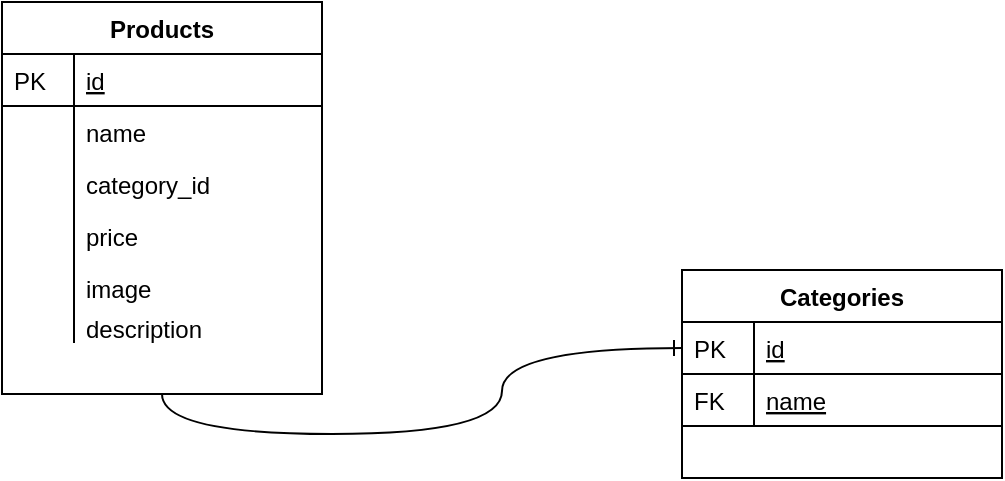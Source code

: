 <mxfile version="20.6.2" type="device"><diagram id="01nhup9SYpB5ZWB58ThV" name="Página-1"><mxGraphModel dx="595" dy="868" grid="1" gridSize="10" guides="1" tooltips="1" connect="1" arrows="1" fold="1" page="1" pageScale="1" pageWidth="827" pageHeight="1169" math="0" shadow="0"><root><mxCell id="0"/><mxCell id="1" parent="0"/><mxCell id="LtkzWSBogrsk3MbE0JVh-2" style="edgeStyle=orthogonalEdgeStyle;curved=1;orthogonalLoop=1;jettySize=auto;html=1;exitX=0.5;exitY=1;exitDx=0;exitDy=0;endArrow=ERone;endFill=0;" edge="1" parent="1" source="LtkzWSBogrsk3MbE0JVh-3" target="LtkzWSBogrsk3MbE0JVh-22"><mxGeometry relative="1" as="geometry"/></mxCell><mxCell id="LtkzWSBogrsk3MbE0JVh-3" value="Products" style="swimlane;fontStyle=1;childLayout=stackLayout;horizontal=1;startSize=26;horizontalStack=0;resizeParent=1;resizeLast=0;collapsible=1;marginBottom=0;rounded=0;shadow=0;strokeWidth=1;" vertex="1" parent="1"><mxGeometry x="1550" y="520" width="160" height="196" as="geometry"><mxRectangle x="360" y="20" width="160" height="26" as="alternateBounds"/></mxGeometry></mxCell><mxCell id="LtkzWSBogrsk3MbE0JVh-4" value="id" style="shape=partialRectangle;top=0;left=0;right=0;bottom=1;align=left;verticalAlign=top;fillColor=none;spacingLeft=40;spacingRight=4;overflow=hidden;rotatable=0;points=[[0,0.5],[1,0.5]];portConstraint=eastwest;dropTarget=0;rounded=0;shadow=0;strokeWidth=1;fontStyle=4" vertex="1" parent="LtkzWSBogrsk3MbE0JVh-3"><mxGeometry y="26" width="160" height="26" as="geometry"/></mxCell><mxCell id="LtkzWSBogrsk3MbE0JVh-5" value="PK" style="shape=partialRectangle;top=0;left=0;bottom=0;fillColor=none;align=left;verticalAlign=top;spacingLeft=4;spacingRight=4;overflow=hidden;rotatable=0;points=[];portConstraint=eastwest;part=1;" vertex="1" connectable="0" parent="LtkzWSBogrsk3MbE0JVh-4"><mxGeometry width="36" height="26" as="geometry"/></mxCell><mxCell id="LtkzWSBogrsk3MbE0JVh-6" value="name" style="shape=partialRectangle;top=0;left=0;right=0;bottom=0;align=left;verticalAlign=top;fillColor=none;spacingLeft=40;spacingRight=4;overflow=hidden;rotatable=0;points=[[0,0.5],[1,0.5]];portConstraint=eastwest;dropTarget=0;rounded=0;shadow=0;strokeWidth=1;" vertex="1" parent="LtkzWSBogrsk3MbE0JVh-3"><mxGeometry y="52" width="160" height="26" as="geometry"/></mxCell><mxCell id="LtkzWSBogrsk3MbE0JVh-7" value="" style="shape=partialRectangle;top=0;left=0;bottom=0;fillColor=none;align=left;verticalAlign=top;spacingLeft=4;spacingRight=4;overflow=hidden;rotatable=0;points=[];portConstraint=eastwest;part=1;" vertex="1" connectable="0" parent="LtkzWSBogrsk3MbE0JVh-6"><mxGeometry width="36" height="26" as="geometry"/></mxCell><mxCell id="LtkzWSBogrsk3MbE0JVh-26" value="category_id" style="shape=partialRectangle;top=0;left=0;right=0;bottom=0;align=left;verticalAlign=top;fillColor=none;spacingLeft=40;spacingRight=4;overflow=hidden;rotatable=0;points=[[0,0.5],[1,0.5]];portConstraint=eastwest;dropTarget=0;rounded=0;shadow=0;strokeWidth=1;" vertex="1" parent="LtkzWSBogrsk3MbE0JVh-3"><mxGeometry y="78" width="160" height="26" as="geometry"/></mxCell><mxCell id="LtkzWSBogrsk3MbE0JVh-27" value="" style="shape=partialRectangle;top=0;left=0;bottom=0;fillColor=none;align=left;verticalAlign=top;spacingLeft=4;spacingRight=4;overflow=hidden;rotatable=0;points=[];portConstraint=eastwest;part=1;" vertex="1" connectable="0" parent="LtkzWSBogrsk3MbE0JVh-26"><mxGeometry width="36" height="26" as="geometry"/></mxCell><mxCell id="LtkzWSBogrsk3MbE0JVh-10" value="price" style="shape=partialRectangle;top=0;left=0;right=0;bottom=0;align=left;verticalAlign=top;fillColor=none;spacingLeft=40;spacingRight=4;overflow=hidden;rotatable=0;points=[[0,0.5],[1,0.5]];portConstraint=eastwest;dropTarget=0;rounded=0;shadow=0;strokeWidth=1;" vertex="1" parent="LtkzWSBogrsk3MbE0JVh-3"><mxGeometry y="104" width="160" height="26" as="geometry"/></mxCell><mxCell id="LtkzWSBogrsk3MbE0JVh-11" value="" style="shape=partialRectangle;top=0;left=0;bottom=0;fillColor=none;align=left;verticalAlign=top;spacingLeft=4;spacingRight=4;overflow=hidden;rotatable=0;points=[];portConstraint=eastwest;part=1;" vertex="1" connectable="0" parent="LtkzWSBogrsk3MbE0JVh-10"><mxGeometry width="36" height="26" as="geometry"/></mxCell><mxCell id="LtkzWSBogrsk3MbE0JVh-12" value="image" style="shape=partialRectangle;top=0;left=0;right=0;bottom=0;align=left;verticalAlign=top;fillColor=none;spacingLeft=40;spacingRight=4;overflow=hidden;rotatable=0;points=[[0,0.5],[1,0.5]];portConstraint=eastwest;dropTarget=0;rounded=0;shadow=0;strokeWidth=1;" vertex="1" parent="LtkzWSBogrsk3MbE0JVh-3"><mxGeometry y="130" width="160" height="20" as="geometry"/></mxCell><mxCell id="LtkzWSBogrsk3MbE0JVh-13" value="" style="shape=partialRectangle;top=0;left=0;bottom=0;fillColor=none;align=left;verticalAlign=top;spacingLeft=4;spacingRight=4;overflow=hidden;rotatable=0;points=[];portConstraint=eastwest;part=1;" vertex="1" connectable="0" parent="LtkzWSBogrsk3MbE0JVh-12"><mxGeometry width="36" height="20" as="geometry"/></mxCell><mxCell id="LtkzWSBogrsk3MbE0JVh-14" value="description" style="shape=partialRectangle;top=0;left=0;right=0;bottom=0;align=left;verticalAlign=top;fillColor=none;spacingLeft=40;spacingRight=4;overflow=hidden;rotatable=0;points=[[0,0.5],[1,0.5]];portConstraint=eastwest;dropTarget=0;rounded=0;shadow=0;strokeWidth=1;" vertex="1" parent="LtkzWSBogrsk3MbE0JVh-3"><mxGeometry y="150" width="160" height="20" as="geometry"/></mxCell><mxCell id="LtkzWSBogrsk3MbE0JVh-15" value="" style="shape=partialRectangle;top=0;left=0;bottom=0;fillColor=none;align=left;verticalAlign=top;spacingLeft=4;spacingRight=4;overflow=hidden;rotatable=0;points=[];portConstraint=eastwest;part=1;" vertex="1" connectable="0" parent="LtkzWSBogrsk3MbE0JVh-14"><mxGeometry width="36" height="20" as="geometry"/></mxCell><mxCell id="LtkzWSBogrsk3MbE0JVh-21" value="Categories" style="swimlane;fontStyle=1;childLayout=stackLayout;horizontal=1;startSize=26;horizontalStack=0;resizeParent=1;resizeLast=0;collapsible=1;marginBottom=0;rounded=0;shadow=0;strokeWidth=1;" vertex="1" parent="1"><mxGeometry x="1890" y="654" width="160" height="104" as="geometry"><mxRectangle x="360" y="20" width="160" height="26" as="alternateBounds"/></mxGeometry></mxCell><mxCell id="LtkzWSBogrsk3MbE0JVh-22" value="id" style="shape=partialRectangle;top=0;left=0;right=0;bottom=1;align=left;verticalAlign=top;fillColor=none;spacingLeft=40;spacingRight=4;overflow=hidden;rotatable=0;points=[[0,0.5],[1,0.5]];portConstraint=eastwest;dropTarget=0;rounded=0;shadow=0;strokeWidth=1;fontStyle=4" vertex="1" parent="LtkzWSBogrsk3MbE0JVh-21"><mxGeometry y="26" width="160" height="26" as="geometry"/></mxCell><mxCell id="LtkzWSBogrsk3MbE0JVh-23" value="PK" style="shape=partialRectangle;top=0;left=0;bottom=0;fillColor=none;align=left;verticalAlign=top;spacingLeft=4;spacingRight=4;overflow=hidden;rotatable=0;points=[];portConstraint=eastwest;part=1;" vertex="1" connectable="0" parent="LtkzWSBogrsk3MbE0JVh-22"><mxGeometry width="36" height="26" as="geometry"/></mxCell><mxCell id="LtkzWSBogrsk3MbE0JVh-24" value="name" style="shape=partialRectangle;top=0;left=0;right=0;bottom=1;align=left;verticalAlign=top;fillColor=none;spacingLeft=40;spacingRight=4;overflow=hidden;rotatable=0;points=[[0,0.5],[1,0.5]];portConstraint=eastwest;dropTarget=0;rounded=0;shadow=0;strokeWidth=1;fontStyle=4" vertex="1" parent="LtkzWSBogrsk3MbE0JVh-21"><mxGeometry y="52" width="160" height="26" as="geometry"/></mxCell><mxCell id="LtkzWSBogrsk3MbE0JVh-25" value="FK" style="shape=partialRectangle;top=0;left=0;bottom=0;fillColor=none;align=left;verticalAlign=top;spacingLeft=4;spacingRight=4;overflow=hidden;rotatable=0;points=[];portConstraint=eastwest;part=1;" vertex="1" connectable="0" parent="LtkzWSBogrsk3MbE0JVh-24"><mxGeometry width="36" height="26" as="geometry"/></mxCell></root></mxGraphModel></diagram></mxfile>